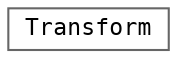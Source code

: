 digraph "クラス階層図"
{
 // LATEX_PDF_SIZE
  bgcolor="transparent";
  edge [fontname=Consolas,fontsize=11,labelfontname=Helvetica,labelfontsize=10];
  node [fontname=Consolas,fontsize=11,shape=box,height=0.2,width=0.4];
  rankdir="LR";
  Node0 [id="Node000000",label="Transform",height=0.2,width=0.4,color="grey40", fillcolor="white", style="filled",URL="$struct_transform.html",tooltip="位置、回転、スケールを表す構造体"];
}
